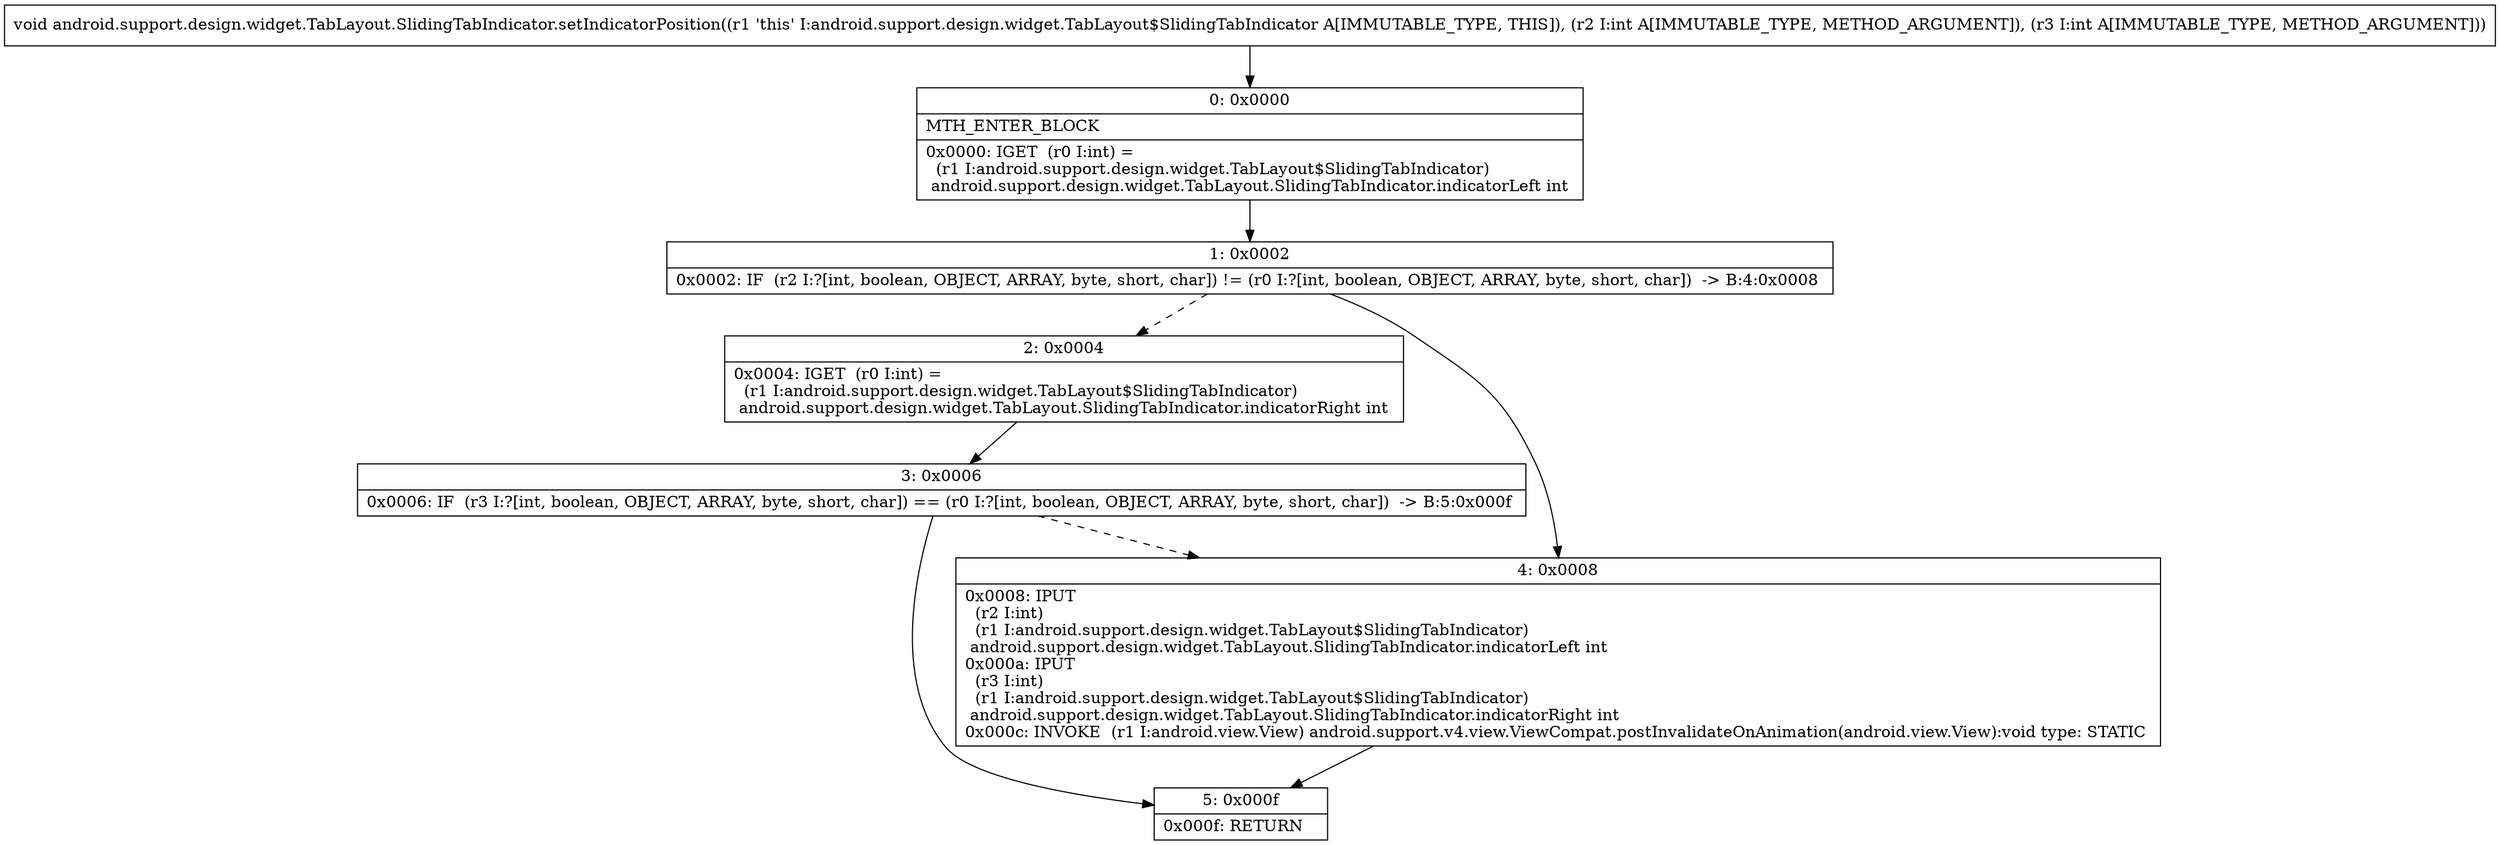 digraph "CFG forandroid.support.design.widget.TabLayout.SlidingTabIndicator.setIndicatorPosition(II)V" {
Node_0 [shape=record,label="{0\:\ 0x0000|MTH_ENTER_BLOCK\l|0x0000: IGET  (r0 I:int) = \l  (r1 I:android.support.design.widget.TabLayout$SlidingTabIndicator)\l android.support.design.widget.TabLayout.SlidingTabIndicator.indicatorLeft int \l}"];
Node_1 [shape=record,label="{1\:\ 0x0002|0x0002: IF  (r2 I:?[int, boolean, OBJECT, ARRAY, byte, short, char]) != (r0 I:?[int, boolean, OBJECT, ARRAY, byte, short, char])  \-\> B:4:0x0008 \l}"];
Node_2 [shape=record,label="{2\:\ 0x0004|0x0004: IGET  (r0 I:int) = \l  (r1 I:android.support.design.widget.TabLayout$SlidingTabIndicator)\l android.support.design.widget.TabLayout.SlidingTabIndicator.indicatorRight int \l}"];
Node_3 [shape=record,label="{3\:\ 0x0006|0x0006: IF  (r3 I:?[int, boolean, OBJECT, ARRAY, byte, short, char]) == (r0 I:?[int, boolean, OBJECT, ARRAY, byte, short, char])  \-\> B:5:0x000f \l}"];
Node_4 [shape=record,label="{4\:\ 0x0008|0x0008: IPUT  \l  (r2 I:int)\l  (r1 I:android.support.design.widget.TabLayout$SlidingTabIndicator)\l android.support.design.widget.TabLayout.SlidingTabIndicator.indicatorLeft int \l0x000a: IPUT  \l  (r3 I:int)\l  (r1 I:android.support.design.widget.TabLayout$SlidingTabIndicator)\l android.support.design.widget.TabLayout.SlidingTabIndicator.indicatorRight int \l0x000c: INVOKE  (r1 I:android.view.View) android.support.v4.view.ViewCompat.postInvalidateOnAnimation(android.view.View):void type: STATIC \l}"];
Node_5 [shape=record,label="{5\:\ 0x000f|0x000f: RETURN   \l}"];
MethodNode[shape=record,label="{void android.support.design.widget.TabLayout.SlidingTabIndicator.setIndicatorPosition((r1 'this' I:android.support.design.widget.TabLayout$SlidingTabIndicator A[IMMUTABLE_TYPE, THIS]), (r2 I:int A[IMMUTABLE_TYPE, METHOD_ARGUMENT]), (r3 I:int A[IMMUTABLE_TYPE, METHOD_ARGUMENT])) }"];
MethodNode -> Node_0;
Node_0 -> Node_1;
Node_1 -> Node_2[style=dashed];
Node_1 -> Node_4;
Node_2 -> Node_3;
Node_3 -> Node_4[style=dashed];
Node_3 -> Node_5;
Node_4 -> Node_5;
}

